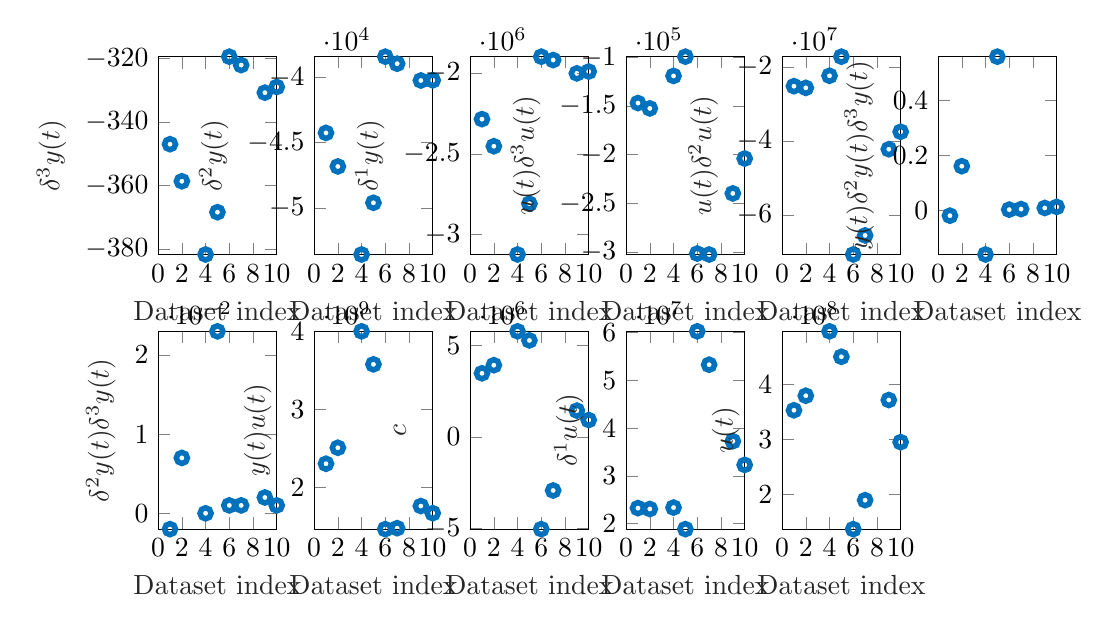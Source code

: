 % This file was created by matlab2tikz.
%
\definecolor{mycolor1}{rgb}{0.0,0.447,0.741}%
%
\begin{tikzpicture}

\begin{axis}[%
width=1.506cm,
height=2.512cm,
at={(0cm,3.488cm)},
scale only axis,
xmin=0,
xmax=10,
xlabel style={font=\color{white!15!black}},
xlabel={Dataset index},
ymin=-381.741,
ymax=-319.39,
ylabel style={font=\color{white!15!black}},
ylabel={$\delta^3 y(t)$},
axis background/.style={fill=white}
]
\addplot [color=mycolor1, line width=2.0pt, draw=none, mark=o, mark options={solid, mycolor1}, forget plot]
  table[row sep=crcr]{%
1	-346.97\\
2	-358.661\\
4	-381.741\\
5	-368.411\\
6	-319.39\\
7	-322.031\\
9	-330.721\\
10	-328.939\\
};
\end{axis}

\begin{axis}[%
width=1.506cm,
height=2.512cm,
at={(1.981cm,3.488cm)},
scale only axis,
xmin=0,
xmax=10,
xlabel style={font=\color{white!15!black}},
xlabel={Dataset index},
ymin=-53566.507,
ymax=-38420.022,
ylabel style={font=\color{white!15!black}},
ylabel={$\delta^2 y(t)$},
axis background/.style={fill=white}
]
\addplot [color=mycolor1, line width=2.0pt, draw=none, mark=o, mark options={solid, mycolor1}, forget plot]
  table[row sep=crcr]{%
1	-44257.652\\
2	-46826.851\\
4	-53566.507\\
5	-49608.065\\
6	-38420.022\\
7	-38957.69\\
9	-40243.347\\
10	-40228.067\\
};
\end{axis}

\begin{axis}[%
width=1.506cm,
height=2.512cm,
at={(3.962cm,3.488cm)},
scale only axis,
xmin=0,
xmax=10,
xlabel style={font=\color{white!15!black}},
xlabel={Dataset index},
ymin=-3124029.662,
ymax=-1897631.854,
ylabel style={font=\color{white!15!black}},
ylabel={$\delta^1 y(t)$},
axis background/.style={fill=white}
]
\addplot [color=mycolor1, line width=2.0pt, draw=none, mark=o, mark options={solid, mycolor1}, forget plot]
  table[row sep=crcr]{%
1	-2284819.625\\
2	-2452888.281\\
4	-3124029.662\\
5	-2809117.613\\
6	-1897631.854\\
7	-1918352.31\\
9	-2001125.268\\
10	-1989733.94\\
};
\end{axis}

\begin{axis}[%
width=1.506cm,
height=2.512cm,
at={(5.943cm,3.488cm)},
scale only axis,
xmin=0,
xmax=10,
xlabel style={font=\color{white!15!black}},
xlabel={Dataset index},
ymin=-302723.511,
ymax=-99186.144,
ylabel style={font=\color{white!15!black}},
ylabel={$u(t)\delta^3 u(t)$},
axis background/.style={fill=white}
]
\addplot [color=mycolor1, line width=2.0pt, draw=none, mark=o, mark options={solid, mycolor1}, forget plot]
  table[row sep=crcr]{%
1	-146897.049\\
2	-152398.754\\
4	-118984.496\\
5	-99186.144\\
6	-301763.707\\
7	-302723.511\\
9	-239887.081\\
10	-204010.939\\
};
\end{axis}

\begin{axis}[%
width=1.506cm,
height=2.512cm,
at={(7.924cm,3.488cm)},
scale only axis,
xmin=0,
xmax=10,
xlabel style={font=\color{white!15!black}},
xlabel={Dataset index},
ymin=-70658953.386,
ymax=-17267296.983,
ylabel style={font=\color{white!15!black}},
ylabel={$u(t)\delta^2 u(t)$},
axis background/.style={fill=white}
]
\addplot [color=mycolor1, line width=2.0pt, draw=none, mark=o, mark options={solid, mycolor1}, forget plot]
  table[row sep=crcr]{%
1	-25226984.081\\
2	-25689755.433\\
4	-22418971.226\\
5	-17267296.983\\
6	-70658953.386\\
7	-65507261.852\\
9	-42244457.576\\
10	-37534410.717\\
};
\end{axis}

\begin{axis}[%
width=1.506cm,
height=2.512cm,
at={(9.905cm,3.488cm)},
scale only axis,
xmin=0,
xmax=10,
xlabel style={font=\color{white!15!black}},
xlabel={Dataset index},
ymin=-0.16,
ymax=0.559,
ylabel style={font=\color{white!15!black}},
ylabel={$y(t)\delta^2 y(t)\delta^3 y(t)$},
axis background/.style={fill=white}
]
\addplot [color=mycolor1, line width=2.0pt, draw=none, mark=o, mark options={solid, mycolor1}, forget plot]
  table[row sep=crcr]{%
1	-0.019\\
2	0.161\\
4	-0.16\\
5	0.559\\
6	0.003\\
7	0.005\\
9	0.009\\
10	0.013\\
};
\end{axis}

\begin{axis}[%
width=1.506cm,
height=2.512cm,
at={(0cm,0cm)},
scale only axis,
xmin=0,
xmax=10,
xlabel style={font=\color{white!15!black}},
xlabel={Dataset index},
ymin=-0.002,
ymax=0.023,
ylabel style={font=\color{white!15!black}},
ylabel={$\delta^2 y(t)\delta^3 y(t)$},
axis background/.style={fill=white}
]
\addplot [color=mycolor1, line width=2.0pt, draw=none, mark=o, mark options={solid, mycolor1}, forget plot]
  table[row sep=crcr]{%
1	-0.002\\
2	0.007\\
4	-0.0\\
5	0.023\\
6	0.001\\
7	0.001\\
9	0.002\\
10	0.001\\
};
\end{axis}

\begin{axis}[%
width=1.506cm,
height=2.512cm,
at={(1.981cm,0cm)},
scale only axis,
xmin=0,
xmax=10,
xlabel style={font=\color{white!15!black}},
xlabel={Dataset index},
ymin=1466891832.054,
ymax=4003596161.342,
ylabel style={font=\color{white!15!black}},
ylabel={$y(t)u(t)$},
axis background/.style={fill=white}
]
\addplot [color=mycolor1, line width=2.0pt, draw=none, mark=o, mark options={solid, mycolor1}, forget plot]
  table[row sep=crcr]{%
1	2305454238.564\\
2	2510292855.699\\
4	4003596161.342\\
5	3580307880.113\\
6	1466891832.054\\
7	1479235637.559\\
9	1762952926.915\\
10	1671651629.631\\
};
\end{axis}

\begin{axis}[%
width=1.506cm,
height=2.512cm,
at={(3.962cm,0cm)},
scale only axis,
xmin=0,
xmax=10,
xlabel style={font=\color{white!15!black}},
xlabel={Dataset index},
ymin=-5035394.024,
ymax=5769351.996,
ylabel style={font=\color{white!15!black}},
ylabel={$c$},
axis background/.style={fill=white}
]
\addplot [color=mycolor1, line width=2.0pt, draw=none, mark=o, mark options={solid, mycolor1}, forget plot]
  table[row sep=crcr]{%
1	3476885.409\\
2	3918633.352\\
4	5769351.996\\
5	5273807.682\\
6	-5035394.024\\
7	-2924129.907\\
9	1438037.061\\
10	924998.426\\
};
\end{axis}

\begin{axis}[%
width=1.506cm,
height=2.512cm,
at={(5.943cm,0cm)},
scale only axis,
xmin=0,
xmax=10,
xlabel style={font=\color{white!15!black}},
xlabel={Dataset index},
ymin=18825296.238,
ymax=60276485.163,
ylabel style={font=\color{white!15!black}},
ylabel={$\delta^1 u(t)$},
axis background/.style={fill=white}
]
\addplot [color=mycolor1, line width=2.0pt, draw=none, mark=o, mark options={solid, mycolor1}, forget plot]
  table[row sep=crcr]{%
1	23231724.062\\
2	23041574.237\\
4	23343350.462\\
5	18825296.238\\
6	60276485.163\\
7	53280451.327\\
9	37245463.907\\
10	32284874.127\\
};
\end{axis}

\begin{axis}[%
width=1.506cm,
height=2.512cm,
at={(7.924cm,0cm)},
scale only axis,
xmin=0,
xmax=10,
xlabel style={font=\color{white!15!black}},
xlabel={Dataset index},
ymin=137508140.967,
ymax=495604082.516,
ylabel style={font=\color{white!15!black}},
ylabel={$u(t)$},
axis background/.style={fill=white}
]
\addplot [color=mycolor1, line width=2.0pt, draw=none, mark=o, mark options={solid, mycolor1}, forget plot]
  table[row sep=crcr]{%
1	352695328.605\\
2	379008484.693\\
4	495604082.516\\
5	449524092.685\\
6	137508140.967\\
7	189927635.26\\
9	371250210.135\\
10	294983785.468\\
};
\end{axis}
\end{tikzpicture}%